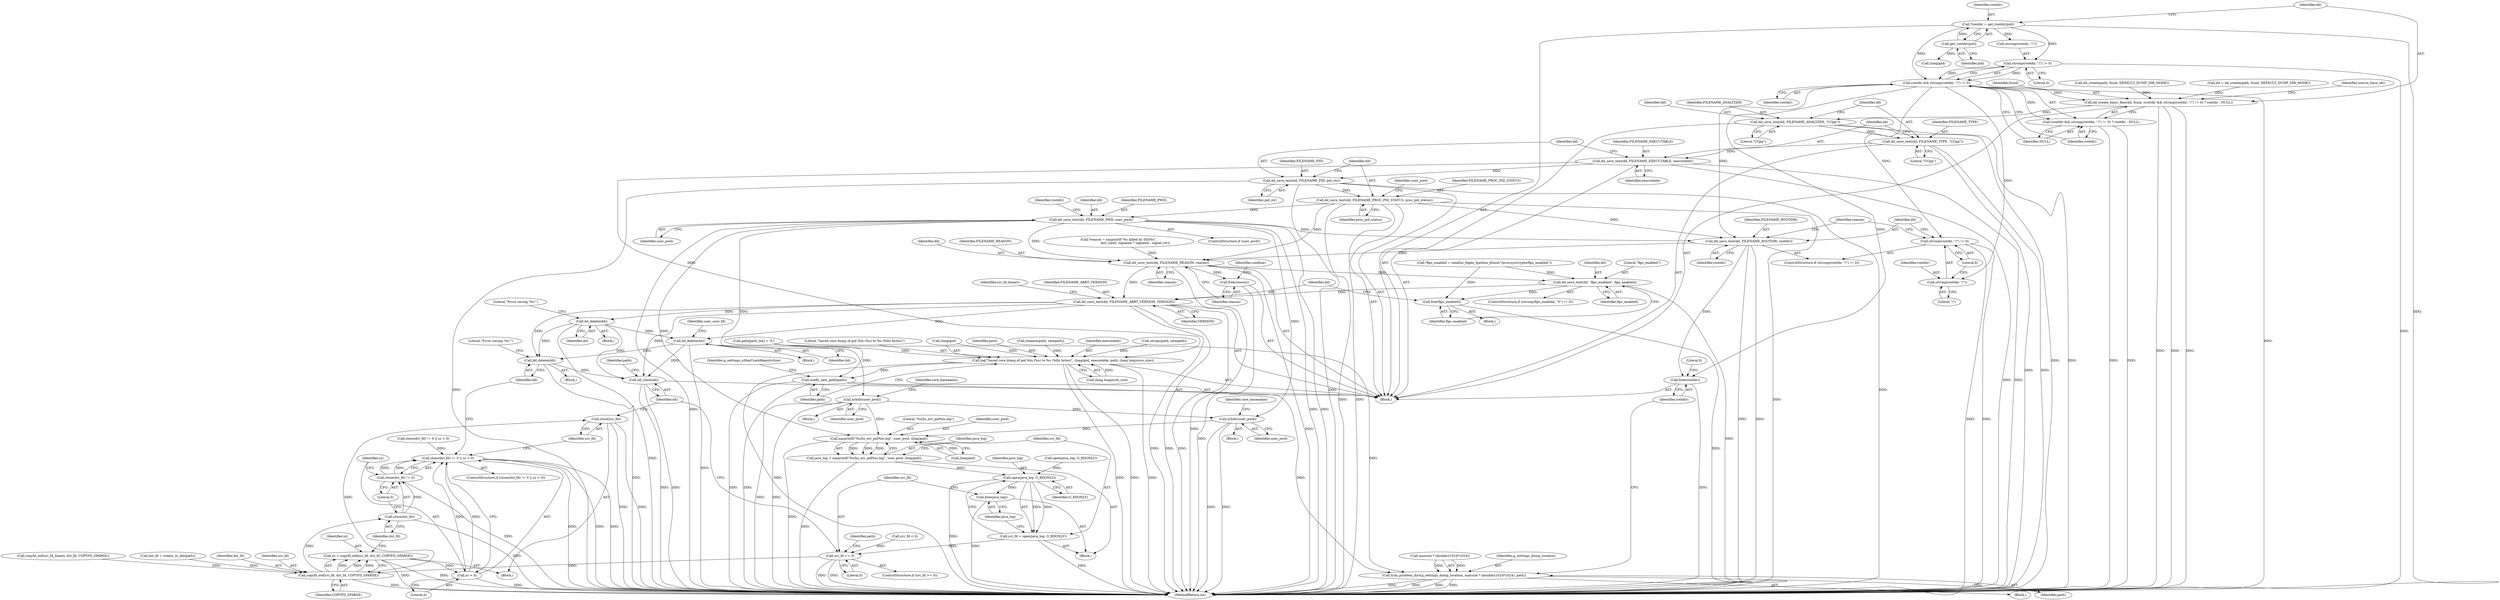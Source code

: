 digraph "0_abrt_80408e9e24a1c10f85fd969e1853e0f192157f92_0@API" {
"1000635" [label="(Call,strcmp(rootdir, \"/\") != 0)"];
"1000625" [label="(Call,*rootdir = get_rootdir(pid))"];
"1000627" [label="(Call,get_rootdir(pid))"];
"1000633" [label="(Call,rootdir && strcmp(rootdir, \"/\") != 0)"];
"1000629" [label="(Call,dd_create_basic_files(dd, fsuid, (rootdir && strcmp(rootdir, \"/\") != 0) ? rootdir : NULL))"];
"1000754" [label="(Call,dd_save_text(dd, FILENAME_ANALYZER, \"CCpp\"))"];
"1000758" [label="(Call,dd_save_text(dd, FILENAME_TYPE, \"CCpp\"))"];
"1000762" [label="(Call,dd_save_text(dd, FILENAME_EXECUTABLE, executable))"];
"1000766" [label="(Call,dd_save_text(dd, FILENAME_PID, pid_str))"];
"1000770" [label="(Call,dd_save_text(dd, FILENAME_PROC_PID_STATUS, proc_pid_status))"];
"1000776" [label="(Call,dd_save_text(dd, FILENAME_PWD, user_pwd))"];
"1000789" [label="(Call,dd_save_text(dd, FILENAME_ROOTDIR, rootdir))"];
"1000803" [label="(Call,dd_save_text(dd, FILENAME_REASON, reason))"];
"1000807" [label="(Call,free(reason))"];
"1000837" [label="(Call,dd_save_text(dd, \"fips_enabled\", fips_enabled))"];
"1000841" [label="(Call,free(fips_enabled))"];
"1000843" [label="(Call,dd_save_text(dd, FILENAME_ABRT_VERSION, VERSION))"];
"1000879" [label="(Call,dd_delete(dd))"];
"1000916" [label="(Call,dd_delete(dd))"];
"1001026" [label="(Call,dd_delete(dd))"];
"1001033" [label="(Call,dd_close(dd))"];
"1001100" [label="(Call,free(rootdir))"];
"1000923" [label="(Call,xchdir(user_pwd))"];
"1000953" [label="(Call,xchdir(user_pwd))"];
"1000981" [label="(Call,xasprintf(\"%s/hs_err_pid%lu.log\", user_pwd, (long)pid))"];
"1000979" [label="(Call,java_log = xasprintf(\"%s/hs_err_pid%lu.log\", user_pwd, (long)pid))"];
"1000989" [label="(Call,open(java_log, O_RDONLY))"];
"1000987" [label="(Call,src_fd = open(java_log, O_RDONLY))"];
"1000995" [label="(Call,src_fd >= 0)"];
"1001012" [label="(Call,copyfd_eof(src_fd, dst_fd, COPYFD_SPARSE))"];
"1001010" [label="(Call,sz = copyfd_eof(src_fd, dst_fd, COPYFD_SPARSE))"];
"1001022" [label="(Call,sz < 0)"];
"1001017" [label="(Call,close(dst_fd) != 0 || sz < 0)"];
"1001019" [label="(Call,close(dst_fd))"];
"1001018" [label="(Call,close(dst_fd) != 0)"];
"1001031" [label="(Call,close(src_fd))"];
"1000992" [label="(Call,free(java_log))"];
"1001062" [label="(Call,log(\"Saved core dump of pid %lu (%s) to %s (%llu bytes)\", (long)pid, executable, path, (long long)core_size))"];
"1001072" [label="(Call,notify_new_path(path))"];
"1001090" [label="(Call,trim_problem_dirs(g_settings_dump_location, maxsize * (double)(1024*1024), path))"];
"1000632" [label="(Call,(rootdir && strcmp(rootdir, \"/\") != 0) ? rootdir : NULL)"];
"1000784" [label="(Call,strcmp(rootdir, \"/\") != 0)"];
"1000785" [label="(Call,strcmp(rootdir, \"/\"))"];
"1000922" [label="(Block,)"];
"1000923" [label="(Call,xchdir(user_pwd))"];
"1000879" [label="(Call,dd_delete(dd))"];
"1001033" [label="(Call,dd_close(dd))"];
"1000882" [label="(Literal,\"Error saving '%s'\")"];
"1000996" [label="(Identifier,src_fd)"];
"1001090" [label="(Call,trim_problem_dirs(g_settings_dump_location, maxsize * (double)(1024*1024), path))"];
"1001010" [label="(Call,sz = copyfd_eof(src_fd, dst_fd, COPYFD_SPARSE))"];
"1000953" [label="(Call,xchdir(user_pwd))"];
"1001024" [label="(Literal,0)"];
"1000803" [label="(Call,dd_save_text(dd, FILENAME_REASON, reason))"];
"1000634" [label="(Identifier,rootdir)"];
"1000792" [label="(Identifier,rootdir)"];
"1000954" [label="(Identifier,user_pwd)"];
"1000924" [label="(Identifier,user_pwd)"];
"1000995" [label="(Call,src_fd >= 0)"];
"1000759" [label="(Identifier,dd)"];
"1001078" [label="(Block,)"];
"1001037" [label="(Identifier,path)"];
"1001026" [label="(Call,dd_delete(dd))"];
"1000760" [label="(Identifier,FILENAME_TYPE)"];
"1000980" [label="(Identifier,java_log)"];
"1000845" [label="(Identifier,FILENAME_ABRT_VERSION)"];
"1000978" [label="(Block,)"];
"1001032" [label="(Identifier,src_fd)"];
"1000776" [label="(Call,dd_save_text(dd, FILENAME_PWD, user_pwd))"];
"1001014" [label="(Identifier,dst_fd)"];
"1001067" [label="(Identifier,executable)"];
"1000981" [label="(Call,xasprintf(\"%s/hs_err_pid%lu.log\", user_pwd, (long)pid))"];
"1001091" [label="(Identifier,g_settings_dump_location)"];
"1000781" [label="(Identifier,rootdir)"];
"1000785" [label="(Call,strcmp(rootdir, \"/\"))"];
"1000916" [label="(Call,dd_delete(dd))"];
"1000794" [label="(Call,*reason = xasprintf(\"%s killed by SIG%s\",\n                                 last_slash, signame ? signame : signal_str))"];
"1000763" [label="(Identifier,dd)"];
"1000764" [label="(Identifier,FILENAME_EXECUTABLE)"];
"1000770" [label="(Call,dd_save_text(dd, FILENAME_PROC_PID_STATUS, proc_pid_status))"];
"1000917" [label="(Identifier,dd)"];
"1001072" [label="(Call,notify_new_path(path))"];
"1000762" [label="(Call,dd_save_text(dd, FILENAME_EXECUTABLE, executable))"];
"1001022" [label="(Call,sz < 0)"];
"1000811" [label="(Identifier,cmdline)"];
"1001035" [label="(Call,path[path_len] = '\0')"];
"1001013" [label="(Identifier,src_fd)"];
"1001034" [label="(Identifier,dd)"];
"1001029" [label="(Literal,\"Error saving '%s'\")"];
"1001062" [label="(Call,log(\"Saved core dump of pid %lu (%s) to %s (%llu bytes)\", (long)pid, executable, path, (long long)core_size))"];
"1000990" [label="(Identifier,java_log)"];
"1001057" [label="(Call,strcpy(path, newpath))"];
"1000775" [label="(Identifier,user_pwd)"];
"1000628" [label="(Identifier,pid)"];
"1001020" [label="(Identifier,dst_fd)"];
"1000788" [label="(Literal,0)"];
"1000777" [label="(Identifier,dd)"];
"1001063" [label="(Literal,\"Saved core dump of pid %lu (%s) to %s (%llu bytes)\")"];
"1000783" [label="(ControlStructure,if (strcmp(rootdir, \"/\") != 0))"];
"1000790" [label="(Identifier,dd)"];
"1000982" [label="(Literal,\"%s/hs_err_pid%lu.log\")"];
"1000791" [label="(Identifier,FILENAME_ROOTDIR)"];
"1000755" [label="(Identifier,dd)"];
"1001031" [label="(Call,close(src_fd))"];
"1001101" [label="(Identifier,rootdir)"];
"1000808" [label="(Identifier,reason)"];
"1001018" [label="(Call,close(dst_fd) != 0)"];
"1000768" [label="(Identifier,FILENAME_PID)"];
"1000774" [label="(ControlStructure,if (user_pwd))"];
"1000754" [label="(Call,dd_save_text(dd, FILENAME_ANALYZER, \"CCpp\"))"];
"1000778" [label="(Identifier,FILENAME_PWD)"];
"1000983" [label="(Identifier,user_pwd)"];
"1000645" [label="(Identifier,source_base_ofs)"];
"1000920" [label="(Identifier,user_core_fd)"];
"1000880" [label="(Identifier,dd)"];
"1000952" [label="(Block,)"];
"1000631" [label="(Identifier,fsuid)"];
"1001001" [label="(Identifier,path)"];
"1000772" [label="(Identifier,FILENAME_PROC_PID_STATUS)"];
"1000789" [label="(Call,dd_save_text(dd, FILENAME_ROOTDIR, rootdir))"];
"1000830" [label="(Block,)"];
"1000987" [label="(Call,src_fd = open(java_log, O_RDONLY))"];
"1001027" [label="(Identifier,dd)"];
"1001012" [label="(Call,copyfd_eof(src_fd, dst_fd, COPYFD_SPARSE))"];
"1001019" [label="(Call,close(dst_fd))"];
"1000991" [label="(Identifier,O_RDONLY)"];
"1001099" [label="(Identifier,path)"];
"1000636" [label="(Call,strcmp(rootdir, \"/\"))"];
"1000804" [label="(Identifier,dd)"];
"1001064" [label="(Call,(long)pid)"];
"1001076" [label="(Identifier,g_settings_nMaxCrashReportsSize)"];
"1000639" [label="(Literal,0)"];
"1000627" [label="(Call,get_rootdir(pid))"];
"1000795" [label="(Identifier,reason)"];
"1000617" [label="(Call,dd_create(path, fsuid, DEFAULT_DUMP_DIR_MODE))"];
"1000765" [label="(Identifier,executable)"];
"1000837" [label="(Call,dd_save_text(dd, \"fips_enabled\", fips_enabled))"];
"1000860" [label="(Call,copyfd_eof(src_fd_binary, dst_fd, COPYFD_SPARSE))"];
"1001068" [label="(Identifier,path)"];
"1000641" [label="(Identifier,NULL)"];
"1000846" [label="(Identifier,VERSION)"];
"1001025" [label="(Block,)"];
"1000633" [label="(Call,rootdir && strcmp(rootdir, \"/\") != 0)"];
"1000758" [label="(Call,dd_save_text(dd, FILENAME_TYPE, \"CCpp\"))"];
"1000979" [label="(Call,java_log = xasprintf(\"%s/hs_err_pid%lu.log\", user_pwd, (long)pid))"];
"1000757" [label="(Literal,\"CCpp\")"];
"1001015" [label="(Identifier,COPYFD_SPARSE)"];
"1000632" [label="(Call,(rootdir && strcmp(rootdir, \"/\") != 0) ? rootdir : NULL)"];
"1000993" [label="(Identifier,java_log)"];
"1001073" [label="(Identifier,path)"];
"1000838" [label="(Identifier,dd)"];
"1000635" [label="(Call,strcmp(rootdir, \"/\") != 0)"];
"1000771" [label="(Identifier,dd)"];
"1000807" [label="(Call,free(reason))"];
"1000878" [label="(Block,)"];
"1000997" [label="(Literal,0)"];
"1001021" [label="(Literal,0)"];
"1000989" [label="(Call,open(java_log, O_RDONLY))"];
"1000956" [label="(Identifier,core_basename)"];
"1001016" [label="(ControlStructure,if (close(dst_fd) != 0 || sz < 0))"];
"1000761" [label="(Literal,\"CCpp\")"];
"1000767" [label="(Identifier,dd)"];
"1000630" [label="(Identifier,dd)"];
"1000766" [label="(Call,dd_save_text(dd, FILENAME_PID, pid_str))"];
"1000870" [label="(Call,close(dst_fd) != 0 || sz < 0)"];
"1000784" [label="(Call,strcmp(rootdir, \"/\") != 0)"];
"1000844" [label="(Identifier,dd)"];
"1000626" [label="(Identifier,rootdir)"];
"1000926" [label="(Identifier,core_basename)"];
"1000842" [label="(Identifier,fips_enabled)"];
"1000623" [label="(Block,)"];
"1000992" [label="(Call,free(java_log))"];
"1000994" [label="(ControlStructure,if (src_fd >= 0))"];
"1000913" [label="(Block,)"];
"1000988" [label="(Identifier,src_fd)"];
"1000998" [label="(Block,)"];
"1000649" [label="(Call,(long)pid)"];
"1000629" [label="(Call,dd_create_basic_files(dd, fsuid, (rootdir && strcmp(rootdir, \"/\") != 0) ? rootdir : NULL))"];
"1000975" [label="(Call,src_fd < 0)"];
"1000640" [label="(Identifier,rootdir)"];
"1001103" [label="(Literal,0)"];
"1001168" [label="(MethodReturn,int)"];
"1000841" [label="(Call,free(fips_enabled))"];
"1000969" [label="(Call,open(java_log, O_RDONLY))"];
"1001005" [label="(Call,dst_fd = create_or_die(path))"];
"1000786" [label="(Identifier,rootdir)"];
"1001023" [label="(Identifier,sz)"];
"1000787" [label="(Literal,\"/\")"];
"1000625" [label="(Call,*rootdir = get_rootdir(pid))"];
"1000615" [label="(Call,dd = dd_create(path, fsuid, DEFAULT_DUMP_DIR_MODE))"];
"1000773" [label="(Identifier,proc_pid_status)"];
"1001053" [label="(Call,rename(path, newpath))"];
"1000779" [label="(Identifier,user_pwd)"];
"1001100" [label="(Call,free(rootdir))"];
"1000831" [label="(ControlStructure,if (strcmp(fips_enabled, \"0\") != 0))"];
"1000756" [label="(Identifier,FILENAME_ANALYZER)"];
"1000849" [label="(Identifier,src_fd_binary)"];
"1000805" [label="(Identifier,FILENAME_REASON)"];
"1000769" [label="(Identifier,pid_str)"];
"1001011" [label="(Identifier,sz)"];
"1001069" [label="(Call,(long long)core_size)"];
"1000984" [label="(Call,(long)pid)"];
"1000824" [label="(Call,*fips_enabled = xmalloc_fopen_fgetline_fclose(\"/proc/sys/crypto/fips_enabled\"))"];
"1000806" [label="(Identifier,reason)"];
"1000843" [label="(Call,dd_save_text(dd, FILENAME_ABRT_VERSION, VERSION))"];
"1000839" [label="(Literal,\"fips_enabled\")"];
"1001092" [label="(Call,maxsize * (double)(1024*1024))"];
"1001017" [label="(Call,close(dst_fd) != 0 || sz < 0)"];
"1000840" [label="(Identifier,fips_enabled)"];
"1000635" -> "1000633"  [label="AST: "];
"1000635" -> "1000639"  [label="CFG: "];
"1000636" -> "1000635"  [label="AST: "];
"1000639" -> "1000635"  [label="AST: "];
"1000633" -> "1000635"  [label="CFG: "];
"1000635" -> "1001168"  [label="DDG: "];
"1000635" -> "1000633"  [label="DDG: "];
"1000635" -> "1000633"  [label="DDG: "];
"1000625" -> "1000635"  [label="DDG: "];
"1000625" -> "1000623"  [label="AST: "];
"1000625" -> "1000627"  [label="CFG: "];
"1000626" -> "1000625"  [label="AST: "];
"1000627" -> "1000625"  [label="AST: "];
"1000630" -> "1000625"  [label="CFG: "];
"1000625" -> "1001168"  [label="DDG: "];
"1000627" -> "1000625"  [label="DDG: "];
"1000625" -> "1000633"  [label="DDG: "];
"1000625" -> "1000636"  [label="DDG: "];
"1000627" -> "1000628"  [label="CFG: "];
"1000628" -> "1000627"  [label="AST: "];
"1000627" -> "1000649"  [label="DDG: "];
"1000633" -> "1000632"  [label="AST: "];
"1000633" -> "1000634"  [label="CFG: "];
"1000634" -> "1000633"  [label="AST: "];
"1000640" -> "1000633"  [label="CFG: "];
"1000641" -> "1000633"  [label="CFG: "];
"1000633" -> "1001168"  [label="DDG: "];
"1000633" -> "1000629"  [label="DDG: "];
"1000633" -> "1000632"  [label="DDG: "];
"1000633" -> "1000784"  [label="DDG: "];
"1000633" -> "1000785"  [label="DDG: "];
"1000633" -> "1000789"  [label="DDG: "];
"1000633" -> "1001100"  [label="DDG: "];
"1000629" -> "1000623"  [label="AST: "];
"1000629" -> "1000632"  [label="CFG: "];
"1000630" -> "1000629"  [label="AST: "];
"1000631" -> "1000629"  [label="AST: "];
"1000632" -> "1000629"  [label="AST: "];
"1000645" -> "1000629"  [label="CFG: "];
"1000629" -> "1001168"  [label="DDG: "];
"1000629" -> "1001168"  [label="DDG: "];
"1000629" -> "1001168"  [label="DDG: "];
"1000615" -> "1000629"  [label="DDG: "];
"1000617" -> "1000629"  [label="DDG: "];
"1000629" -> "1000754"  [label="DDG: "];
"1000754" -> "1000623"  [label="AST: "];
"1000754" -> "1000757"  [label="CFG: "];
"1000755" -> "1000754"  [label="AST: "];
"1000756" -> "1000754"  [label="AST: "];
"1000757" -> "1000754"  [label="AST: "];
"1000759" -> "1000754"  [label="CFG: "];
"1000754" -> "1001168"  [label="DDG: "];
"1000754" -> "1001168"  [label="DDG: "];
"1000754" -> "1000758"  [label="DDG: "];
"1000758" -> "1000623"  [label="AST: "];
"1000758" -> "1000761"  [label="CFG: "];
"1000759" -> "1000758"  [label="AST: "];
"1000760" -> "1000758"  [label="AST: "];
"1000761" -> "1000758"  [label="AST: "];
"1000763" -> "1000758"  [label="CFG: "];
"1000758" -> "1001168"  [label="DDG: "];
"1000758" -> "1001168"  [label="DDG: "];
"1000758" -> "1000762"  [label="DDG: "];
"1000762" -> "1000623"  [label="AST: "];
"1000762" -> "1000765"  [label="CFG: "];
"1000763" -> "1000762"  [label="AST: "];
"1000764" -> "1000762"  [label="AST: "];
"1000765" -> "1000762"  [label="AST: "];
"1000767" -> "1000762"  [label="CFG: "];
"1000762" -> "1001168"  [label="DDG: "];
"1000762" -> "1001168"  [label="DDG: "];
"1000762" -> "1000766"  [label="DDG: "];
"1000762" -> "1001062"  [label="DDG: "];
"1000766" -> "1000623"  [label="AST: "];
"1000766" -> "1000769"  [label="CFG: "];
"1000767" -> "1000766"  [label="AST: "];
"1000768" -> "1000766"  [label="AST: "];
"1000769" -> "1000766"  [label="AST: "];
"1000771" -> "1000766"  [label="CFG: "];
"1000766" -> "1001168"  [label="DDG: "];
"1000766" -> "1001168"  [label="DDG: "];
"1000766" -> "1001168"  [label="DDG: "];
"1000766" -> "1000770"  [label="DDG: "];
"1000770" -> "1000623"  [label="AST: "];
"1000770" -> "1000773"  [label="CFG: "];
"1000771" -> "1000770"  [label="AST: "];
"1000772" -> "1000770"  [label="AST: "];
"1000773" -> "1000770"  [label="AST: "];
"1000775" -> "1000770"  [label="CFG: "];
"1000770" -> "1001168"  [label="DDG: "];
"1000770" -> "1001168"  [label="DDG: "];
"1000770" -> "1001168"  [label="DDG: "];
"1000770" -> "1000776"  [label="DDG: "];
"1000770" -> "1000789"  [label="DDG: "];
"1000770" -> "1000803"  [label="DDG: "];
"1000776" -> "1000774"  [label="AST: "];
"1000776" -> "1000779"  [label="CFG: "];
"1000777" -> "1000776"  [label="AST: "];
"1000778" -> "1000776"  [label="AST: "];
"1000779" -> "1000776"  [label="AST: "];
"1000781" -> "1000776"  [label="CFG: "];
"1000776" -> "1001168"  [label="DDG: "];
"1000776" -> "1001168"  [label="DDG: "];
"1000776" -> "1001168"  [label="DDG: "];
"1000776" -> "1000789"  [label="DDG: "];
"1000776" -> "1000803"  [label="DDG: "];
"1000776" -> "1000923"  [label="DDG: "];
"1000776" -> "1000953"  [label="DDG: "];
"1000776" -> "1000981"  [label="DDG: "];
"1000789" -> "1000783"  [label="AST: "];
"1000789" -> "1000792"  [label="CFG: "];
"1000790" -> "1000789"  [label="AST: "];
"1000791" -> "1000789"  [label="AST: "];
"1000792" -> "1000789"  [label="AST: "];
"1000795" -> "1000789"  [label="CFG: "];
"1000789" -> "1001168"  [label="DDG: "];
"1000789" -> "1001168"  [label="DDG: "];
"1000789" -> "1000803"  [label="DDG: "];
"1000789" -> "1001100"  [label="DDG: "];
"1000803" -> "1000623"  [label="AST: "];
"1000803" -> "1000806"  [label="CFG: "];
"1000804" -> "1000803"  [label="AST: "];
"1000805" -> "1000803"  [label="AST: "];
"1000806" -> "1000803"  [label="AST: "];
"1000808" -> "1000803"  [label="CFG: "];
"1000803" -> "1001168"  [label="DDG: "];
"1000803" -> "1001168"  [label="DDG: "];
"1000794" -> "1000803"  [label="DDG: "];
"1000803" -> "1000807"  [label="DDG: "];
"1000803" -> "1000837"  [label="DDG: "];
"1000803" -> "1000843"  [label="DDG: "];
"1000807" -> "1000623"  [label="AST: "];
"1000807" -> "1000808"  [label="CFG: "];
"1000808" -> "1000807"  [label="AST: "];
"1000811" -> "1000807"  [label="CFG: "];
"1000807" -> "1001168"  [label="DDG: "];
"1000837" -> "1000831"  [label="AST: "];
"1000837" -> "1000840"  [label="CFG: "];
"1000838" -> "1000837"  [label="AST: "];
"1000839" -> "1000837"  [label="AST: "];
"1000840" -> "1000837"  [label="AST: "];
"1000842" -> "1000837"  [label="CFG: "];
"1000837" -> "1001168"  [label="DDG: "];
"1000824" -> "1000837"  [label="DDG: "];
"1000837" -> "1000841"  [label="DDG: "];
"1000837" -> "1000843"  [label="DDG: "];
"1000841" -> "1000830"  [label="AST: "];
"1000841" -> "1000842"  [label="CFG: "];
"1000842" -> "1000841"  [label="AST: "];
"1000844" -> "1000841"  [label="CFG: "];
"1000841" -> "1001168"  [label="DDG: "];
"1000824" -> "1000841"  [label="DDG: "];
"1000843" -> "1000623"  [label="AST: "];
"1000843" -> "1000846"  [label="CFG: "];
"1000844" -> "1000843"  [label="AST: "];
"1000845" -> "1000843"  [label="AST: "];
"1000846" -> "1000843"  [label="AST: "];
"1000849" -> "1000843"  [label="CFG: "];
"1000843" -> "1001168"  [label="DDG: "];
"1000843" -> "1001168"  [label="DDG: "];
"1000843" -> "1001168"  [label="DDG: "];
"1000843" -> "1000879"  [label="DDG: "];
"1000843" -> "1000916"  [label="DDG: "];
"1000843" -> "1001026"  [label="DDG: "];
"1000843" -> "1001033"  [label="DDG: "];
"1000879" -> "1000878"  [label="AST: "];
"1000879" -> "1000880"  [label="CFG: "];
"1000880" -> "1000879"  [label="AST: "];
"1000882" -> "1000879"  [label="CFG: "];
"1000879" -> "1001168"  [label="DDG: "];
"1000879" -> "1000916"  [label="DDG: "];
"1000879" -> "1001026"  [label="DDG: "];
"1000879" -> "1001033"  [label="DDG: "];
"1000916" -> "1000913"  [label="AST: "];
"1000916" -> "1000917"  [label="CFG: "];
"1000917" -> "1000916"  [label="AST: "];
"1000920" -> "1000916"  [label="CFG: "];
"1000916" -> "1001168"  [label="DDG: "];
"1000916" -> "1001026"  [label="DDG: "];
"1000916" -> "1001033"  [label="DDG: "];
"1001026" -> "1001025"  [label="AST: "];
"1001026" -> "1001027"  [label="CFG: "];
"1001027" -> "1001026"  [label="AST: "];
"1001029" -> "1001026"  [label="CFG: "];
"1001026" -> "1001168"  [label="DDG: "];
"1001026" -> "1001033"  [label="DDG: "];
"1001033" -> "1000623"  [label="AST: "];
"1001033" -> "1001034"  [label="CFG: "];
"1001034" -> "1001033"  [label="AST: "];
"1001037" -> "1001033"  [label="CFG: "];
"1001033" -> "1001168"  [label="DDG: "];
"1001033" -> "1001168"  [label="DDG: "];
"1001100" -> "1000623"  [label="AST: "];
"1001100" -> "1001101"  [label="CFG: "];
"1001101" -> "1001100"  [label="AST: "];
"1001103" -> "1001100"  [label="CFG: "];
"1001100" -> "1001168"  [label="DDG: "];
"1000923" -> "1000922"  [label="AST: "];
"1000923" -> "1000924"  [label="CFG: "];
"1000924" -> "1000923"  [label="AST: "];
"1000926" -> "1000923"  [label="CFG: "];
"1000923" -> "1001168"  [label="DDG: "];
"1000923" -> "1001168"  [label="DDG: "];
"1000923" -> "1000953"  [label="DDG: "];
"1000923" -> "1000981"  [label="DDG: "];
"1000953" -> "1000952"  [label="AST: "];
"1000953" -> "1000954"  [label="CFG: "];
"1000954" -> "1000953"  [label="AST: "];
"1000956" -> "1000953"  [label="CFG: "];
"1000953" -> "1001168"  [label="DDG: "];
"1000953" -> "1001168"  [label="DDG: "];
"1000953" -> "1000981"  [label="DDG: "];
"1000981" -> "1000979"  [label="AST: "];
"1000981" -> "1000984"  [label="CFG: "];
"1000982" -> "1000981"  [label="AST: "];
"1000983" -> "1000981"  [label="AST: "];
"1000984" -> "1000981"  [label="AST: "];
"1000979" -> "1000981"  [label="CFG: "];
"1000981" -> "1001168"  [label="DDG: "];
"1000981" -> "1000979"  [label="DDG: "];
"1000981" -> "1000979"  [label="DDG: "];
"1000981" -> "1000979"  [label="DDG: "];
"1000984" -> "1000981"  [label="DDG: "];
"1000979" -> "1000978"  [label="AST: "];
"1000980" -> "1000979"  [label="AST: "];
"1000988" -> "1000979"  [label="CFG: "];
"1000979" -> "1001168"  [label="DDG: "];
"1000979" -> "1000989"  [label="DDG: "];
"1000989" -> "1000987"  [label="AST: "];
"1000989" -> "1000991"  [label="CFG: "];
"1000990" -> "1000989"  [label="AST: "];
"1000991" -> "1000989"  [label="AST: "];
"1000987" -> "1000989"  [label="CFG: "];
"1000989" -> "1001168"  [label="DDG: "];
"1000989" -> "1000987"  [label="DDG: "];
"1000989" -> "1000987"  [label="DDG: "];
"1000969" -> "1000989"  [label="DDG: "];
"1000989" -> "1000992"  [label="DDG: "];
"1000987" -> "1000978"  [label="AST: "];
"1000988" -> "1000987"  [label="AST: "];
"1000993" -> "1000987"  [label="CFG: "];
"1000987" -> "1001168"  [label="DDG: "];
"1000987" -> "1000995"  [label="DDG: "];
"1000995" -> "1000994"  [label="AST: "];
"1000995" -> "1000997"  [label="CFG: "];
"1000996" -> "1000995"  [label="AST: "];
"1000997" -> "1000995"  [label="AST: "];
"1001001" -> "1000995"  [label="CFG: "];
"1001034" -> "1000995"  [label="CFG: "];
"1000995" -> "1001168"  [label="DDG: "];
"1000995" -> "1001168"  [label="DDG: "];
"1000975" -> "1000995"  [label="DDG: "];
"1000995" -> "1001012"  [label="DDG: "];
"1001012" -> "1001010"  [label="AST: "];
"1001012" -> "1001015"  [label="CFG: "];
"1001013" -> "1001012"  [label="AST: "];
"1001014" -> "1001012"  [label="AST: "];
"1001015" -> "1001012"  [label="AST: "];
"1001010" -> "1001012"  [label="CFG: "];
"1001012" -> "1001168"  [label="DDG: "];
"1001012" -> "1001010"  [label="DDG: "];
"1001012" -> "1001010"  [label="DDG: "];
"1001012" -> "1001010"  [label="DDG: "];
"1001005" -> "1001012"  [label="DDG: "];
"1000860" -> "1001012"  [label="DDG: "];
"1001012" -> "1001019"  [label="DDG: "];
"1001012" -> "1001031"  [label="DDG: "];
"1001010" -> "1000998"  [label="AST: "];
"1001011" -> "1001010"  [label="AST: "];
"1001020" -> "1001010"  [label="CFG: "];
"1001010" -> "1001168"  [label="DDG: "];
"1001010" -> "1001168"  [label="DDG: "];
"1001010" -> "1001022"  [label="DDG: "];
"1001022" -> "1001017"  [label="AST: "];
"1001022" -> "1001024"  [label="CFG: "];
"1001023" -> "1001022"  [label="AST: "];
"1001024" -> "1001022"  [label="AST: "];
"1001017" -> "1001022"  [label="CFG: "];
"1001022" -> "1001168"  [label="DDG: "];
"1001022" -> "1001017"  [label="DDG: "];
"1001022" -> "1001017"  [label="DDG: "];
"1001017" -> "1001016"  [label="AST: "];
"1001017" -> "1001018"  [label="CFG: "];
"1001018" -> "1001017"  [label="AST: "];
"1001027" -> "1001017"  [label="CFG: "];
"1001032" -> "1001017"  [label="CFG: "];
"1001017" -> "1001168"  [label="DDG: "];
"1001017" -> "1001168"  [label="DDG: "];
"1001017" -> "1001168"  [label="DDG: "];
"1001018" -> "1001017"  [label="DDG: "];
"1001018" -> "1001017"  [label="DDG: "];
"1000870" -> "1001017"  [label="DDG: "];
"1001019" -> "1001018"  [label="AST: "];
"1001019" -> "1001020"  [label="CFG: "];
"1001020" -> "1001019"  [label="AST: "];
"1001021" -> "1001019"  [label="CFG: "];
"1001019" -> "1001168"  [label="DDG: "];
"1001019" -> "1001018"  [label="DDG: "];
"1001018" -> "1001021"  [label="CFG: "];
"1001021" -> "1001018"  [label="AST: "];
"1001023" -> "1001018"  [label="CFG: "];
"1001018" -> "1001168"  [label="DDG: "];
"1001031" -> "1000998"  [label="AST: "];
"1001031" -> "1001032"  [label="CFG: "];
"1001032" -> "1001031"  [label="AST: "];
"1001034" -> "1001031"  [label="CFG: "];
"1001031" -> "1001168"  [label="DDG: "];
"1001031" -> "1001168"  [label="DDG: "];
"1000992" -> "1000978"  [label="AST: "];
"1000992" -> "1000993"  [label="CFG: "];
"1000993" -> "1000992"  [label="AST: "];
"1000996" -> "1000992"  [label="CFG: "];
"1000992" -> "1001168"  [label="DDG: "];
"1001062" -> "1000623"  [label="AST: "];
"1001062" -> "1001069"  [label="CFG: "];
"1001063" -> "1001062"  [label="AST: "];
"1001064" -> "1001062"  [label="AST: "];
"1001067" -> "1001062"  [label="AST: "];
"1001068" -> "1001062"  [label="AST: "];
"1001069" -> "1001062"  [label="AST: "];
"1001073" -> "1001062"  [label="CFG: "];
"1001062" -> "1001168"  [label="DDG: "];
"1001062" -> "1001168"  [label="DDG: "];
"1001062" -> "1001168"  [label="DDG: "];
"1001062" -> "1001168"  [label="DDG: "];
"1001064" -> "1001062"  [label="DDG: "];
"1001035" -> "1001062"  [label="DDG: "];
"1001057" -> "1001062"  [label="DDG: "];
"1001053" -> "1001062"  [label="DDG: "];
"1001069" -> "1001062"  [label="DDG: "];
"1001062" -> "1001072"  [label="DDG: "];
"1001072" -> "1000623"  [label="AST: "];
"1001072" -> "1001073"  [label="CFG: "];
"1001073" -> "1001072"  [label="AST: "];
"1001076" -> "1001072"  [label="CFG: "];
"1001072" -> "1001168"  [label="DDG: "];
"1001072" -> "1001168"  [label="DDG: "];
"1001035" -> "1001072"  [label="DDG: "];
"1001072" -> "1001090"  [label="DDG: "];
"1001090" -> "1001078"  [label="AST: "];
"1001090" -> "1001099"  [label="CFG: "];
"1001091" -> "1001090"  [label="AST: "];
"1001092" -> "1001090"  [label="AST: "];
"1001099" -> "1001090"  [label="AST: "];
"1001101" -> "1001090"  [label="CFG: "];
"1001090" -> "1001168"  [label="DDG: "];
"1001090" -> "1001168"  [label="DDG: "];
"1001090" -> "1001168"  [label="DDG: "];
"1001090" -> "1001168"  [label="DDG: "];
"1001092" -> "1001090"  [label="DDG: "];
"1001092" -> "1001090"  [label="DDG: "];
"1001035" -> "1001090"  [label="DDG: "];
"1000632" -> "1000640"  [label="CFG: "];
"1000632" -> "1000641"  [label="CFG: "];
"1000640" -> "1000632"  [label="AST: "];
"1000641" -> "1000632"  [label="AST: "];
"1000632" -> "1001168"  [label="DDG: "];
"1000632" -> "1001168"  [label="DDG: "];
"1000784" -> "1000783"  [label="AST: "];
"1000784" -> "1000788"  [label="CFG: "];
"1000785" -> "1000784"  [label="AST: "];
"1000788" -> "1000784"  [label="AST: "];
"1000790" -> "1000784"  [label="CFG: "];
"1000795" -> "1000784"  [label="CFG: "];
"1000784" -> "1001168"  [label="DDG: "];
"1000784" -> "1001168"  [label="DDG: "];
"1000785" -> "1000787"  [label="CFG: "];
"1000786" -> "1000785"  [label="AST: "];
"1000787" -> "1000785"  [label="AST: "];
"1000788" -> "1000785"  [label="CFG: "];
}

